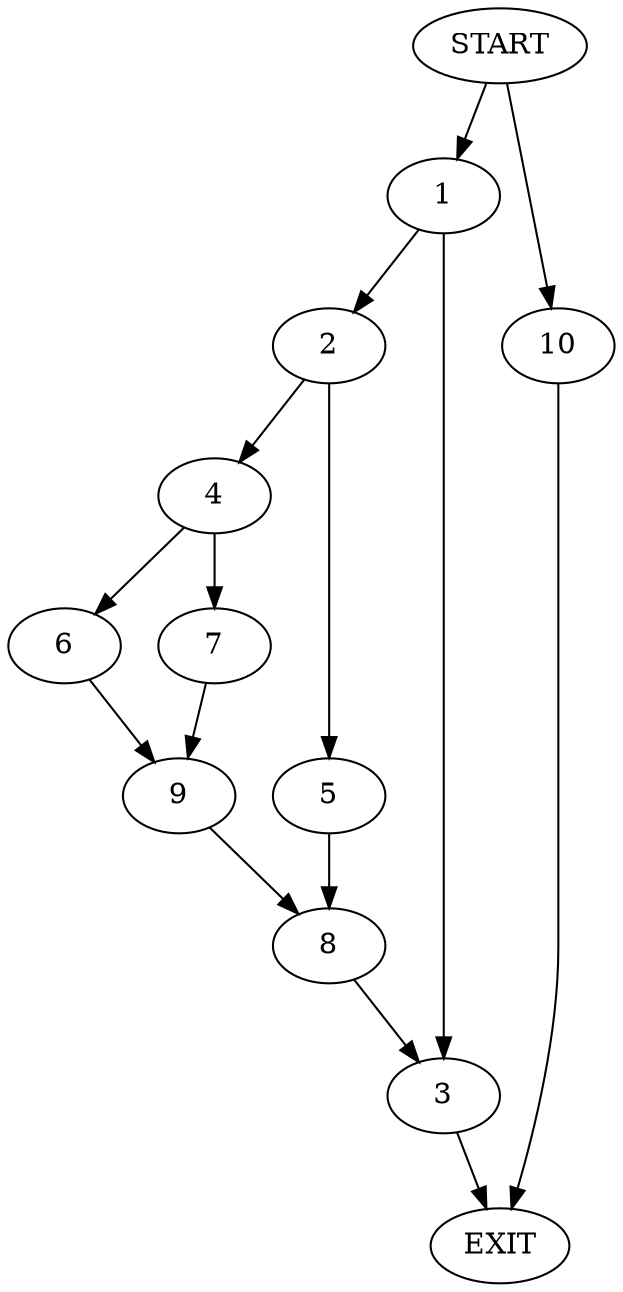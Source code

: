 digraph {
0 [label="START"]
11 [label="EXIT"]
0 -> 1
1 -> 2
1 -> 3
2 -> 4
2 -> 5
3 -> 11
4 -> 6
4 -> 7
5 -> 8
7 -> 9
6 -> 9
9 -> 8
8 -> 3
0 -> 10
10 -> 11
}
